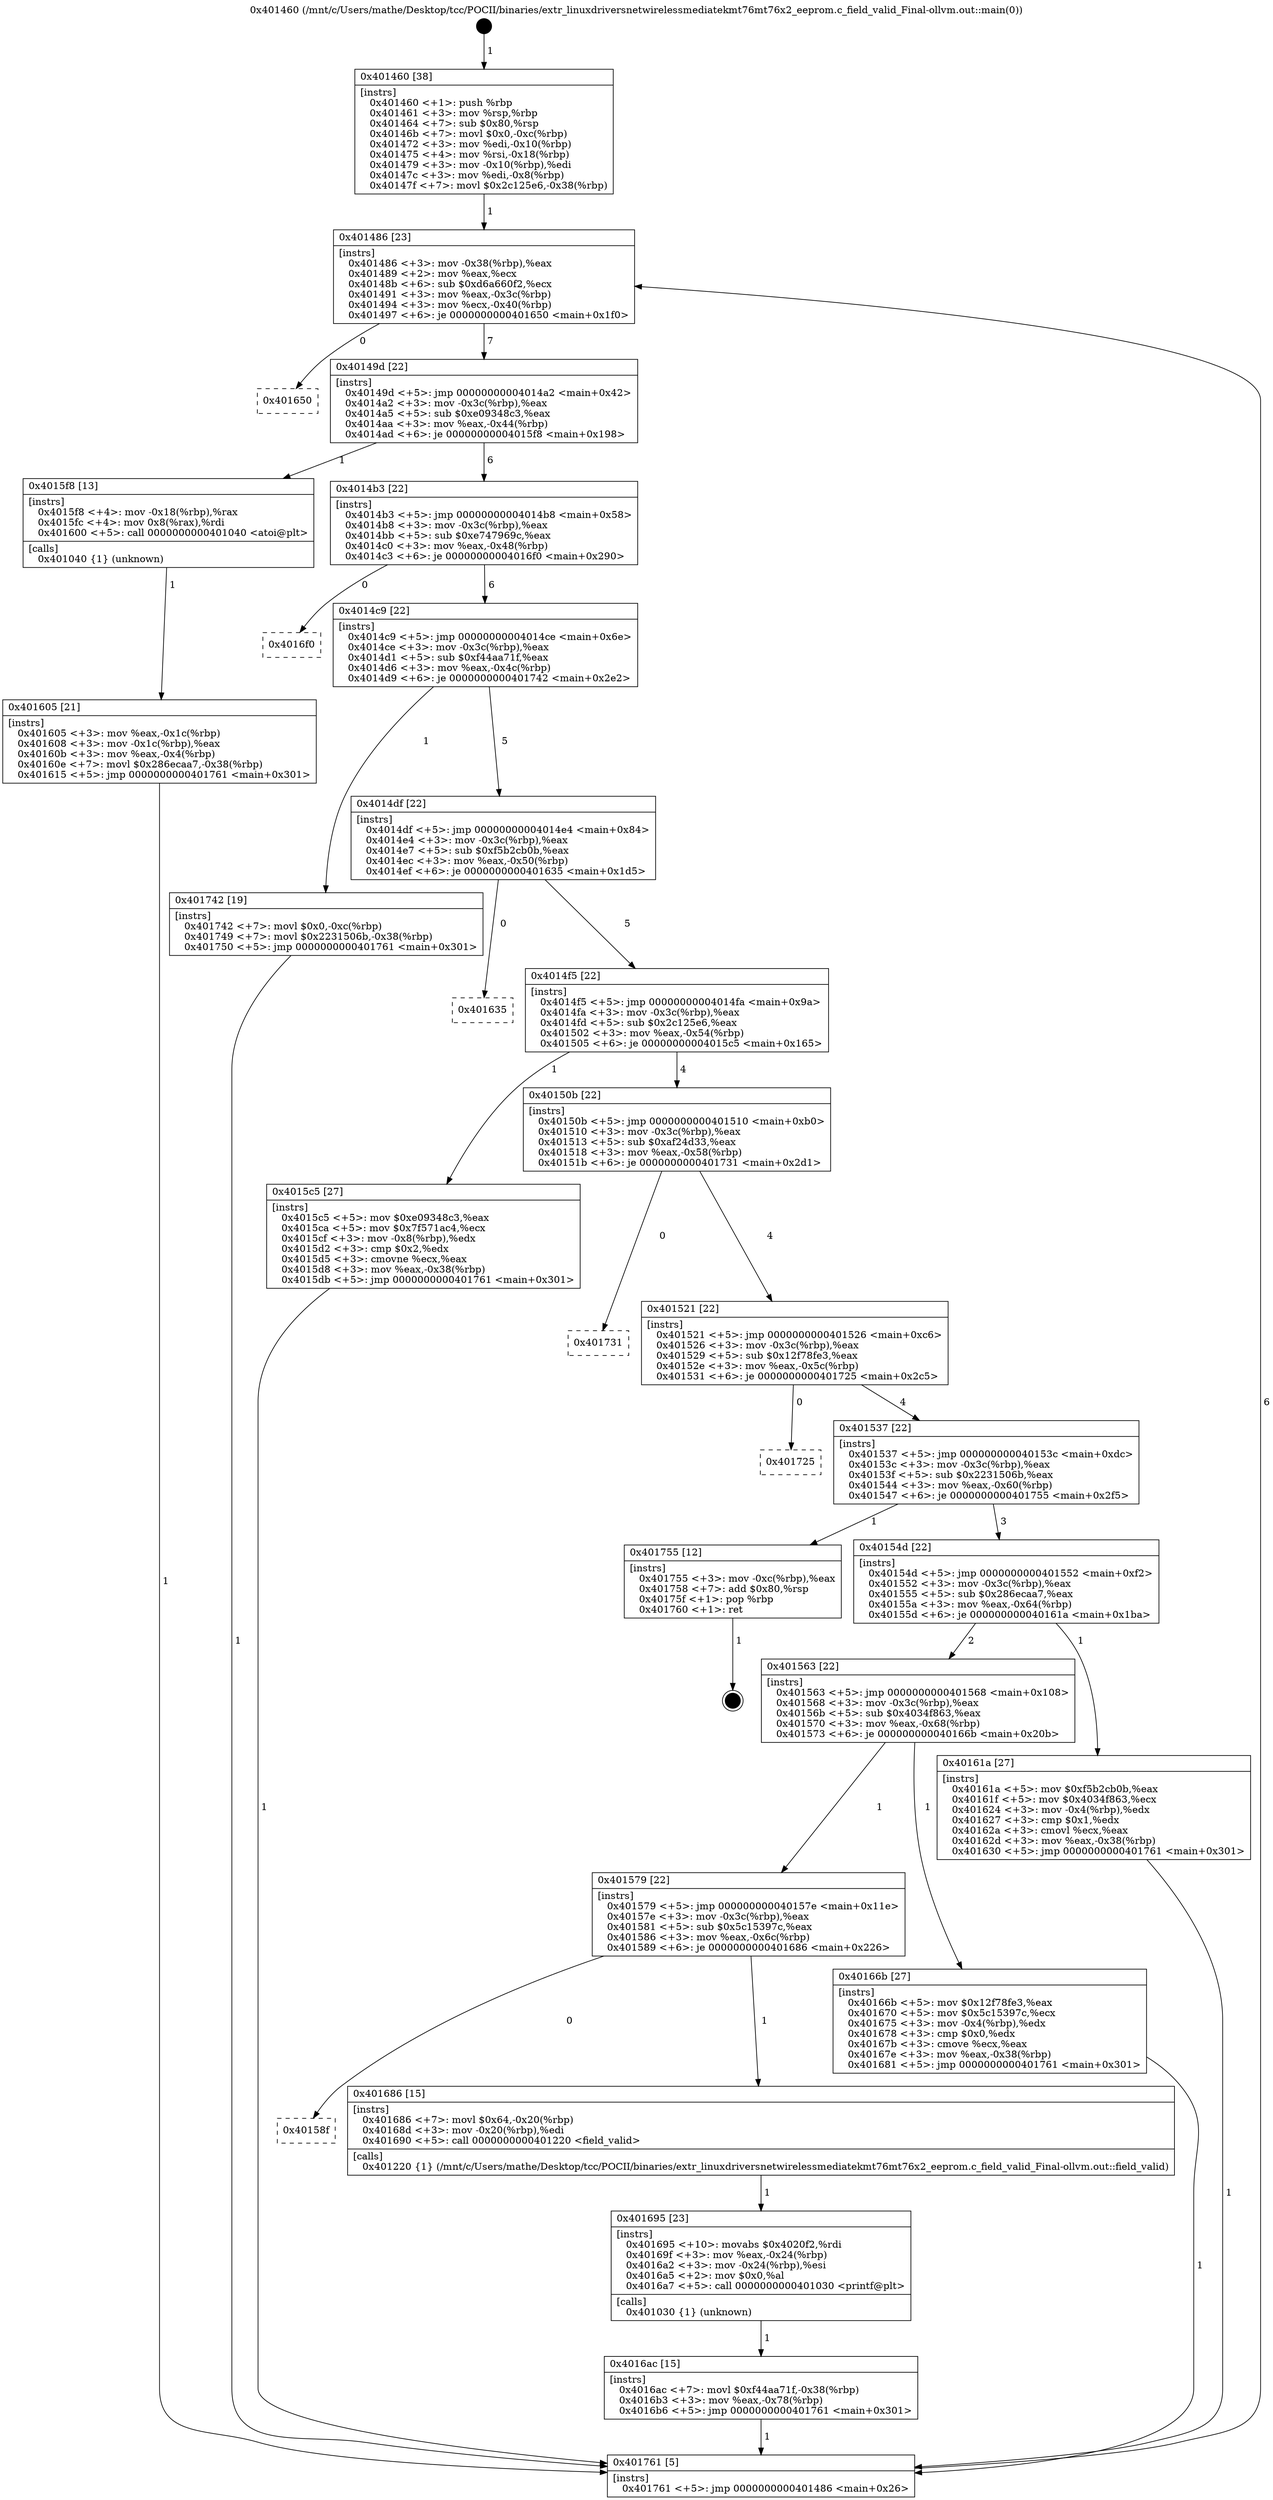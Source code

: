 digraph "0x401460" {
  label = "0x401460 (/mnt/c/Users/mathe/Desktop/tcc/POCII/binaries/extr_linuxdriversnetwirelessmediatekmt76mt76x2_eeprom.c_field_valid_Final-ollvm.out::main(0))"
  labelloc = "t"
  node[shape=record]

  Entry [label="",width=0.3,height=0.3,shape=circle,fillcolor=black,style=filled]
  "0x401486" [label="{
     0x401486 [23]\l
     | [instrs]\l
     &nbsp;&nbsp;0x401486 \<+3\>: mov -0x38(%rbp),%eax\l
     &nbsp;&nbsp;0x401489 \<+2\>: mov %eax,%ecx\l
     &nbsp;&nbsp;0x40148b \<+6\>: sub $0xd6a660f2,%ecx\l
     &nbsp;&nbsp;0x401491 \<+3\>: mov %eax,-0x3c(%rbp)\l
     &nbsp;&nbsp;0x401494 \<+3\>: mov %ecx,-0x40(%rbp)\l
     &nbsp;&nbsp;0x401497 \<+6\>: je 0000000000401650 \<main+0x1f0\>\l
  }"]
  "0x401650" [label="{
     0x401650\l
  }", style=dashed]
  "0x40149d" [label="{
     0x40149d [22]\l
     | [instrs]\l
     &nbsp;&nbsp;0x40149d \<+5\>: jmp 00000000004014a2 \<main+0x42\>\l
     &nbsp;&nbsp;0x4014a2 \<+3\>: mov -0x3c(%rbp),%eax\l
     &nbsp;&nbsp;0x4014a5 \<+5\>: sub $0xe09348c3,%eax\l
     &nbsp;&nbsp;0x4014aa \<+3\>: mov %eax,-0x44(%rbp)\l
     &nbsp;&nbsp;0x4014ad \<+6\>: je 00000000004015f8 \<main+0x198\>\l
  }"]
  Exit [label="",width=0.3,height=0.3,shape=circle,fillcolor=black,style=filled,peripheries=2]
  "0x4015f8" [label="{
     0x4015f8 [13]\l
     | [instrs]\l
     &nbsp;&nbsp;0x4015f8 \<+4\>: mov -0x18(%rbp),%rax\l
     &nbsp;&nbsp;0x4015fc \<+4\>: mov 0x8(%rax),%rdi\l
     &nbsp;&nbsp;0x401600 \<+5\>: call 0000000000401040 \<atoi@plt\>\l
     | [calls]\l
     &nbsp;&nbsp;0x401040 \{1\} (unknown)\l
  }"]
  "0x4014b3" [label="{
     0x4014b3 [22]\l
     | [instrs]\l
     &nbsp;&nbsp;0x4014b3 \<+5\>: jmp 00000000004014b8 \<main+0x58\>\l
     &nbsp;&nbsp;0x4014b8 \<+3\>: mov -0x3c(%rbp),%eax\l
     &nbsp;&nbsp;0x4014bb \<+5\>: sub $0xe747969c,%eax\l
     &nbsp;&nbsp;0x4014c0 \<+3\>: mov %eax,-0x48(%rbp)\l
     &nbsp;&nbsp;0x4014c3 \<+6\>: je 00000000004016f0 \<main+0x290\>\l
  }"]
  "0x4016ac" [label="{
     0x4016ac [15]\l
     | [instrs]\l
     &nbsp;&nbsp;0x4016ac \<+7\>: movl $0xf44aa71f,-0x38(%rbp)\l
     &nbsp;&nbsp;0x4016b3 \<+3\>: mov %eax,-0x78(%rbp)\l
     &nbsp;&nbsp;0x4016b6 \<+5\>: jmp 0000000000401761 \<main+0x301\>\l
  }"]
  "0x4016f0" [label="{
     0x4016f0\l
  }", style=dashed]
  "0x4014c9" [label="{
     0x4014c9 [22]\l
     | [instrs]\l
     &nbsp;&nbsp;0x4014c9 \<+5\>: jmp 00000000004014ce \<main+0x6e\>\l
     &nbsp;&nbsp;0x4014ce \<+3\>: mov -0x3c(%rbp),%eax\l
     &nbsp;&nbsp;0x4014d1 \<+5\>: sub $0xf44aa71f,%eax\l
     &nbsp;&nbsp;0x4014d6 \<+3\>: mov %eax,-0x4c(%rbp)\l
     &nbsp;&nbsp;0x4014d9 \<+6\>: je 0000000000401742 \<main+0x2e2\>\l
  }"]
  "0x401695" [label="{
     0x401695 [23]\l
     | [instrs]\l
     &nbsp;&nbsp;0x401695 \<+10\>: movabs $0x4020f2,%rdi\l
     &nbsp;&nbsp;0x40169f \<+3\>: mov %eax,-0x24(%rbp)\l
     &nbsp;&nbsp;0x4016a2 \<+3\>: mov -0x24(%rbp),%esi\l
     &nbsp;&nbsp;0x4016a5 \<+2\>: mov $0x0,%al\l
     &nbsp;&nbsp;0x4016a7 \<+5\>: call 0000000000401030 \<printf@plt\>\l
     | [calls]\l
     &nbsp;&nbsp;0x401030 \{1\} (unknown)\l
  }"]
  "0x401742" [label="{
     0x401742 [19]\l
     | [instrs]\l
     &nbsp;&nbsp;0x401742 \<+7\>: movl $0x0,-0xc(%rbp)\l
     &nbsp;&nbsp;0x401749 \<+7\>: movl $0x2231506b,-0x38(%rbp)\l
     &nbsp;&nbsp;0x401750 \<+5\>: jmp 0000000000401761 \<main+0x301\>\l
  }"]
  "0x4014df" [label="{
     0x4014df [22]\l
     | [instrs]\l
     &nbsp;&nbsp;0x4014df \<+5\>: jmp 00000000004014e4 \<main+0x84\>\l
     &nbsp;&nbsp;0x4014e4 \<+3\>: mov -0x3c(%rbp),%eax\l
     &nbsp;&nbsp;0x4014e7 \<+5\>: sub $0xf5b2cb0b,%eax\l
     &nbsp;&nbsp;0x4014ec \<+3\>: mov %eax,-0x50(%rbp)\l
     &nbsp;&nbsp;0x4014ef \<+6\>: je 0000000000401635 \<main+0x1d5\>\l
  }"]
  "0x40158f" [label="{
     0x40158f\l
  }", style=dashed]
  "0x401635" [label="{
     0x401635\l
  }", style=dashed]
  "0x4014f5" [label="{
     0x4014f5 [22]\l
     | [instrs]\l
     &nbsp;&nbsp;0x4014f5 \<+5\>: jmp 00000000004014fa \<main+0x9a\>\l
     &nbsp;&nbsp;0x4014fa \<+3\>: mov -0x3c(%rbp),%eax\l
     &nbsp;&nbsp;0x4014fd \<+5\>: sub $0x2c125e6,%eax\l
     &nbsp;&nbsp;0x401502 \<+3\>: mov %eax,-0x54(%rbp)\l
     &nbsp;&nbsp;0x401505 \<+6\>: je 00000000004015c5 \<main+0x165\>\l
  }"]
  "0x401686" [label="{
     0x401686 [15]\l
     | [instrs]\l
     &nbsp;&nbsp;0x401686 \<+7\>: movl $0x64,-0x20(%rbp)\l
     &nbsp;&nbsp;0x40168d \<+3\>: mov -0x20(%rbp),%edi\l
     &nbsp;&nbsp;0x401690 \<+5\>: call 0000000000401220 \<field_valid\>\l
     | [calls]\l
     &nbsp;&nbsp;0x401220 \{1\} (/mnt/c/Users/mathe/Desktop/tcc/POCII/binaries/extr_linuxdriversnetwirelessmediatekmt76mt76x2_eeprom.c_field_valid_Final-ollvm.out::field_valid)\l
  }"]
  "0x4015c5" [label="{
     0x4015c5 [27]\l
     | [instrs]\l
     &nbsp;&nbsp;0x4015c5 \<+5\>: mov $0xe09348c3,%eax\l
     &nbsp;&nbsp;0x4015ca \<+5\>: mov $0x7f571ac4,%ecx\l
     &nbsp;&nbsp;0x4015cf \<+3\>: mov -0x8(%rbp),%edx\l
     &nbsp;&nbsp;0x4015d2 \<+3\>: cmp $0x2,%edx\l
     &nbsp;&nbsp;0x4015d5 \<+3\>: cmovne %ecx,%eax\l
     &nbsp;&nbsp;0x4015d8 \<+3\>: mov %eax,-0x38(%rbp)\l
     &nbsp;&nbsp;0x4015db \<+5\>: jmp 0000000000401761 \<main+0x301\>\l
  }"]
  "0x40150b" [label="{
     0x40150b [22]\l
     | [instrs]\l
     &nbsp;&nbsp;0x40150b \<+5\>: jmp 0000000000401510 \<main+0xb0\>\l
     &nbsp;&nbsp;0x401510 \<+3\>: mov -0x3c(%rbp),%eax\l
     &nbsp;&nbsp;0x401513 \<+5\>: sub $0xaf24d33,%eax\l
     &nbsp;&nbsp;0x401518 \<+3\>: mov %eax,-0x58(%rbp)\l
     &nbsp;&nbsp;0x40151b \<+6\>: je 0000000000401731 \<main+0x2d1\>\l
  }"]
  "0x401761" [label="{
     0x401761 [5]\l
     | [instrs]\l
     &nbsp;&nbsp;0x401761 \<+5\>: jmp 0000000000401486 \<main+0x26\>\l
  }"]
  "0x401460" [label="{
     0x401460 [38]\l
     | [instrs]\l
     &nbsp;&nbsp;0x401460 \<+1\>: push %rbp\l
     &nbsp;&nbsp;0x401461 \<+3\>: mov %rsp,%rbp\l
     &nbsp;&nbsp;0x401464 \<+7\>: sub $0x80,%rsp\l
     &nbsp;&nbsp;0x40146b \<+7\>: movl $0x0,-0xc(%rbp)\l
     &nbsp;&nbsp;0x401472 \<+3\>: mov %edi,-0x10(%rbp)\l
     &nbsp;&nbsp;0x401475 \<+4\>: mov %rsi,-0x18(%rbp)\l
     &nbsp;&nbsp;0x401479 \<+3\>: mov -0x10(%rbp),%edi\l
     &nbsp;&nbsp;0x40147c \<+3\>: mov %edi,-0x8(%rbp)\l
     &nbsp;&nbsp;0x40147f \<+7\>: movl $0x2c125e6,-0x38(%rbp)\l
  }"]
  "0x401605" [label="{
     0x401605 [21]\l
     | [instrs]\l
     &nbsp;&nbsp;0x401605 \<+3\>: mov %eax,-0x1c(%rbp)\l
     &nbsp;&nbsp;0x401608 \<+3\>: mov -0x1c(%rbp),%eax\l
     &nbsp;&nbsp;0x40160b \<+3\>: mov %eax,-0x4(%rbp)\l
     &nbsp;&nbsp;0x40160e \<+7\>: movl $0x286ecaa7,-0x38(%rbp)\l
     &nbsp;&nbsp;0x401615 \<+5\>: jmp 0000000000401761 \<main+0x301\>\l
  }"]
  "0x401579" [label="{
     0x401579 [22]\l
     | [instrs]\l
     &nbsp;&nbsp;0x401579 \<+5\>: jmp 000000000040157e \<main+0x11e\>\l
     &nbsp;&nbsp;0x40157e \<+3\>: mov -0x3c(%rbp),%eax\l
     &nbsp;&nbsp;0x401581 \<+5\>: sub $0x5c15397c,%eax\l
     &nbsp;&nbsp;0x401586 \<+3\>: mov %eax,-0x6c(%rbp)\l
     &nbsp;&nbsp;0x401589 \<+6\>: je 0000000000401686 \<main+0x226\>\l
  }"]
  "0x401731" [label="{
     0x401731\l
  }", style=dashed]
  "0x401521" [label="{
     0x401521 [22]\l
     | [instrs]\l
     &nbsp;&nbsp;0x401521 \<+5\>: jmp 0000000000401526 \<main+0xc6\>\l
     &nbsp;&nbsp;0x401526 \<+3\>: mov -0x3c(%rbp),%eax\l
     &nbsp;&nbsp;0x401529 \<+5\>: sub $0x12f78fe3,%eax\l
     &nbsp;&nbsp;0x40152e \<+3\>: mov %eax,-0x5c(%rbp)\l
     &nbsp;&nbsp;0x401531 \<+6\>: je 0000000000401725 \<main+0x2c5\>\l
  }"]
  "0x40166b" [label="{
     0x40166b [27]\l
     | [instrs]\l
     &nbsp;&nbsp;0x40166b \<+5\>: mov $0x12f78fe3,%eax\l
     &nbsp;&nbsp;0x401670 \<+5\>: mov $0x5c15397c,%ecx\l
     &nbsp;&nbsp;0x401675 \<+3\>: mov -0x4(%rbp),%edx\l
     &nbsp;&nbsp;0x401678 \<+3\>: cmp $0x0,%edx\l
     &nbsp;&nbsp;0x40167b \<+3\>: cmove %ecx,%eax\l
     &nbsp;&nbsp;0x40167e \<+3\>: mov %eax,-0x38(%rbp)\l
     &nbsp;&nbsp;0x401681 \<+5\>: jmp 0000000000401761 \<main+0x301\>\l
  }"]
  "0x401725" [label="{
     0x401725\l
  }", style=dashed]
  "0x401537" [label="{
     0x401537 [22]\l
     | [instrs]\l
     &nbsp;&nbsp;0x401537 \<+5\>: jmp 000000000040153c \<main+0xdc\>\l
     &nbsp;&nbsp;0x40153c \<+3\>: mov -0x3c(%rbp),%eax\l
     &nbsp;&nbsp;0x40153f \<+5\>: sub $0x2231506b,%eax\l
     &nbsp;&nbsp;0x401544 \<+3\>: mov %eax,-0x60(%rbp)\l
     &nbsp;&nbsp;0x401547 \<+6\>: je 0000000000401755 \<main+0x2f5\>\l
  }"]
  "0x401563" [label="{
     0x401563 [22]\l
     | [instrs]\l
     &nbsp;&nbsp;0x401563 \<+5\>: jmp 0000000000401568 \<main+0x108\>\l
     &nbsp;&nbsp;0x401568 \<+3\>: mov -0x3c(%rbp),%eax\l
     &nbsp;&nbsp;0x40156b \<+5\>: sub $0x4034f863,%eax\l
     &nbsp;&nbsp;0x401570 \<+3\>: mov %eax,-0x68(%rbp)\l
     &nbsp;&nbsp;0x401573 \<+6\>: je 000000000040166b \<main+0x20b\>\l
  }"]
  "0x401755" [label="{
     0x401755 [12]\l
     | [instrs]\l
     &nbsp;&nbsp;0x401755 \<+3\>: mov -0xc(%rbp),%eax\l
     &nbsp;&nbsp;0x401758 \<+7\>: add $0x80,%rsp\l
     &nbsp;&nbsp;0x40175f \<+1\>: pop %rbp\l
     &nbsp;&nbsp;0x401760 \<+1\>: ret\l
  }"]
  "0x40154d" [label="{
     0x40154d [22]\l
     | [instrs]\l
     &nbsp;&nbsp;0x40154d \<+5\>: jmp 0000000000401552 \<main+0xf2\>\l
     &nbsp;&nbsp;0x401552 \<+3\>: mov -0x3c(%rbp),%eax\l
     &nbsp;&nbsp;0x401555 \<+5\>: sub $0x286ecaa7,%eax\l
     &nbsp;&nbsp;0x40155a \<+3\>: mov %eax,-0x64(%rbp)\l
     &nbsp;&nbsp;0x40155d \<+6\>: je 000000000040161a \<main+0x1ba\>\l
  }"]
  "0x40161a" [label="{
     0x40161a [27]\l
     | [instrs]\l
     &nbsp;&nbsp;0x40161a \<+5\>: mov $0xf5b2cb0b,%eax\l
     &nbsp;&nbsp;0x40161f \<+5\>: mov $0x4034f863,%ecx\l
     &nbsp;&nbsp;0x401624 \<+3\>: mov -0x4(%rbp),%edx\l
     &nbsp;&nbsp;0x401627 \<+3\>: cmp $0x1,%edx\l
     &nbsp;&nbsp;0x40162a \<+3\>: cmovl %ecx,%eax\l
     &nbsp;&nbsp;0x40162d \<+3\>: mov %eax,-0x38(%rbp)\l
     &nbsp;&nbsp;0x401630 \<+5\>: jmp 0000000000401761 \<main+0x301\>\l
  }"]
  Entry -> "0x401460" [label=" 1"]
  "0x401486" -> "0x401650" [label=" 0"]
  "0x401486" -> "0x40149d" [label=" 7"]
  "0x401755" -> Exit [label=" 1"]
  "0x40149d" -> "0x4015f8" [label=" 1"]
  "0x40149d" -> "0x4014b3" [label=" 6"]
  "0x401742" -> "0x401761" [label=" 1"]
  "0x4014b3" -> "0x4016f0" [label=" 0"]
  "0x4014b3" -> "0x4014c9" [label=" 6"]
  "0x4016ac" -> "0x401761" [label=" 1"]
  "0x4014c9" -> "0x401742" [label=" 1"]
  "0x4014c9" -> "0x4014df" [label=" 5"]
  "0x401695" -> "0x4016ac" [label=" 1"]
  "0x4014df" -> "0x401635" [label=" 0"]
  "0x4014df" -> "0x4014f5" [label=" 5"]
  "0x401686" -> "0x401695" [label=" 1"]
  "0x4014f5" -> "0x4015c5" [label=" 1"]
  "0x4014f5" -> "0x40150b" [label=" 4"]
  "0x4015c5" -> "0x401761" [label=" 1"]
  "0x401460" -> "0x401486" [label=" 1"]
  "0x401761" -> "0x401486" [label=" 6"]
  "0x4015f8" -> "0x401605" [label=" 1"]
  "0x401605" -> "0x401761" [label=" 1"]
  "0x401579" -> "0x40158f" [label=" 0"]
  "0x40150b" -> "0x401731" [label=" 0"]
  "0x40150b" -> "0x401521" [label=" 4"]
  "0x401579" -> "0x401686" [label=" 1"]
  "0x401521" -> "0x401725" [label=" 0"]
  "0x401521" -> "0x401537" [label=" 4"]
  "0x40166b" -> "0x401761" [label=" 1"]
  "0x401537" -> "0x401755" [label=" 1"]
  "0x401537" -> "0x40154d" [label=" 3"]
  "0x401563" -> "0x40166b" [label=" 1"]
  "0x40154d" -> "0x40161a" [label=" 1"]
  "0x40154d" -> "0x401563" [label=" 2"]
  "0x40161a" -> "0x401761" [label=" 1"]
  "0x401563" -> "0x401579" [label=" 1"]
}
